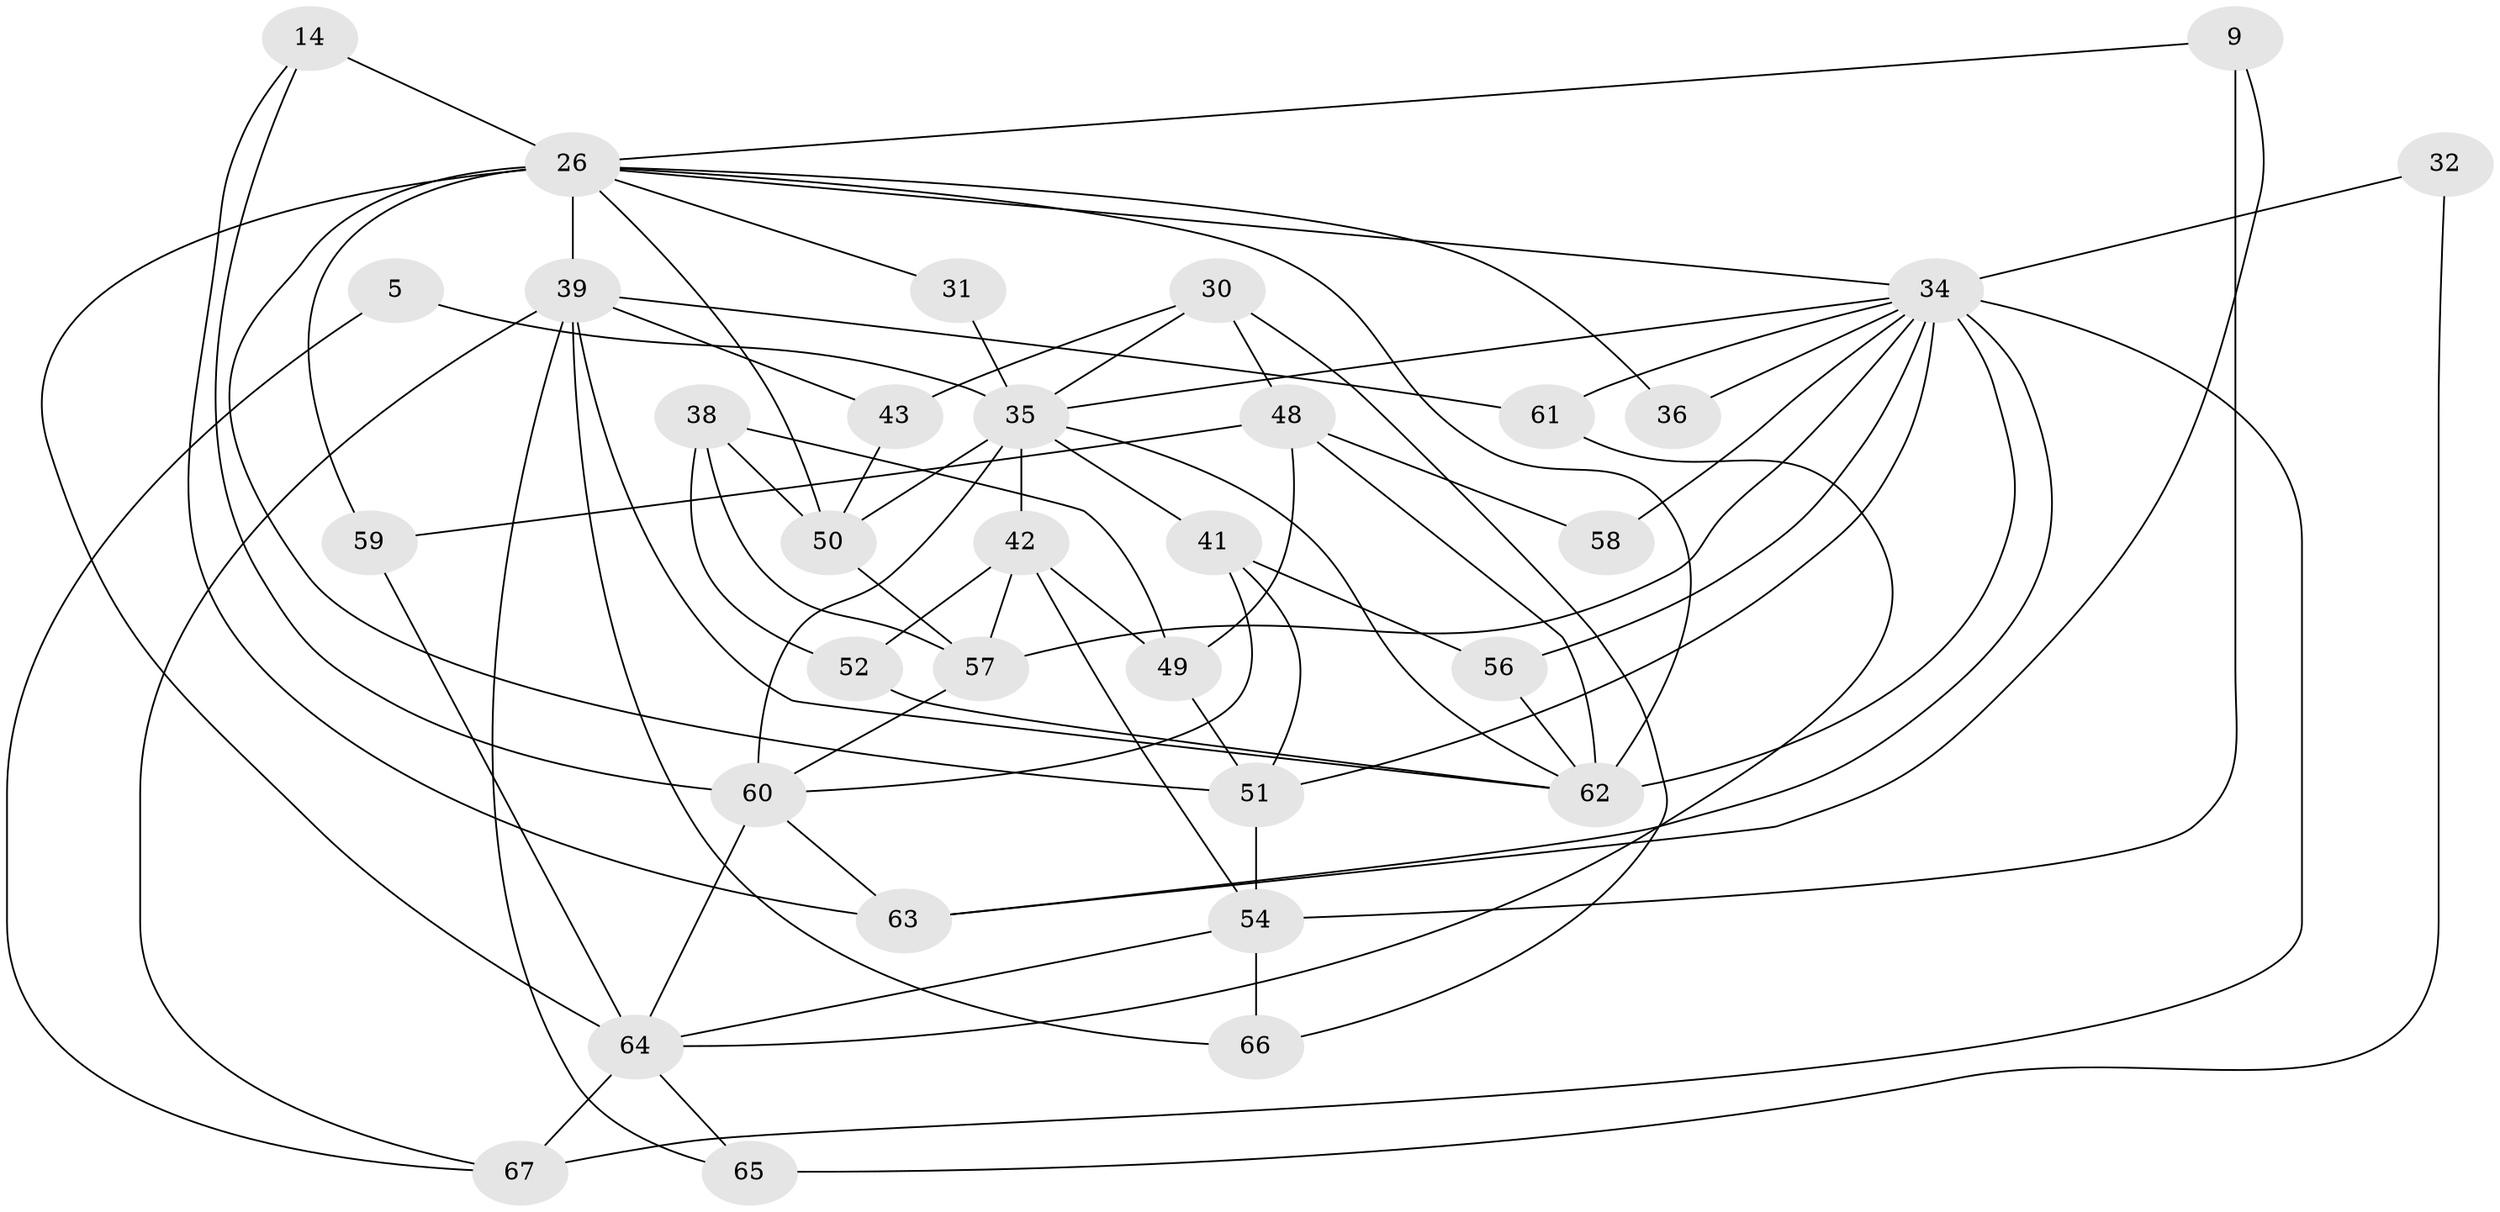// original degree distribution, {3: 0.3283582089552239, 5: 0.13432835820895522, 6: 0.11940298507462686, 2: 0.07462686567164178, 4: 0.31343283582089554, 7: 0.014925373134328358, 8: 0.014925373134328358}
// Generated by graph-tools (version 1.1) at 2025/51/03/09/25 04:51:31]
// undirected, 33 vertices, 75 edges
graph export_dot {
graph [start="1"]
  node [color=gray90,style=filled];
  5;
  9;
  14;
  26 [super="+10+22"];
  30;
  31;
  32;
  34 [super="+33+21"];
  35 [super="+7+28+25"];
  36;
  38;
  39 [super="+16"];
  41 [super="+4"];
  42 [super="+23+40"];
  43;
  48;
  49 [super="+37"];
  50 [super="+11+15"];
  51 [super="+47+29"];
  52;
  54 [super="+53"];
  56;
  57 [super="+24+55"];
  58;
  59;
  60 [super="+6+27"];
  61 [super="+8"];
  62 [super="+46+17"];
  63;
  64 [super="+18+45"];
  65 [super="+13"];
  66;
  67 [super="+44"];
  5 -- 67;
  5 -- 35;
  9 -- 54;
  9 -- 63;
  9 -- 26;
  14 -- 63;
  14 -- 26 [weight=2];
  14 -- 60;
  26 -- 51 [weight=3];
  26 -- 62 [weight=2];
  26 -- 64;
  26 -- 36;
  26 -- 31;
  26 -- 39;
  26 -- 59;
  26 -- 50;
  26 -- 34;
  30 -- 35;
  30 -- 66;
  30 -- 43;
  30 -- 48;
  31 -- 35;
  32 -- 65 [weight=2];
  32 -- 34;
  34 -- 56 [weight=2];
  34 -- 36 [weight=2];
  34 -- 51 [weight=4];
  34 -- 58;
  34 -- 35;
  34 -- 61 [weight=2];
  34 -- 63 [weight=2];
  34 -- 62 [weight=2];
  34 -- 67 [weight=2];
  34 -- 57 [weight=2];
  35 -- 42;
  35 -- 50 [weight=2];
  35 -- 41;
  35 -- 60 [weight=2];
  35 -- 62;
  38 -- 49;
  38 -- 50 [weight=2];
  38 -- 52;
  38 -- 57;
  39 -- 67 [weight=2];
  39 -- 65;
  39 -- 66;
  39 -- 43;
  39 -- 61 [weight=2];
  39 -- 62;
  41 -- 60;
  41 -- 56;
  41 -- 51;
  42 -- 49 [weight=2];
  42 -- 54;
  42 -- 52;
  42 -- 57;
  43 -- 50;
  48 -- 59;
  48 -- 58;
  48 -- 49;
  48 -- 62;
  49 -- 51;
  50 -- 57;
  51 -- 54 [weight=2];
  52 -- 62;
  54 -- 64;
  54 -- 66;
  56 -- 62;
  57 -- 60;
  59 -- 64;
  60 -- 63 [weight=2];
  60 -- 64 [weight=2];
  61 -- 64 [weight=2];
  64 -- 65;
  64 -- 67;
}
